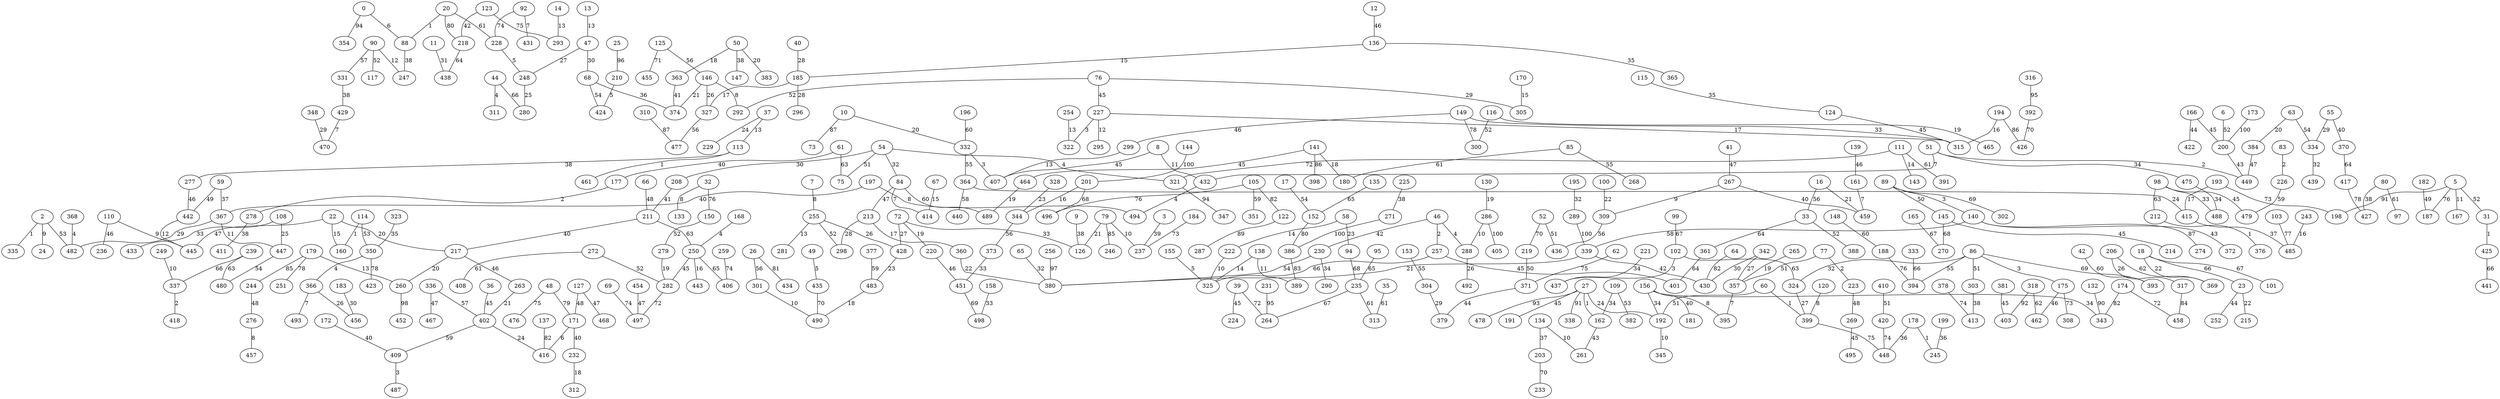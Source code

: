 graph {
  0 [label="0"];
  2 [label="2"];
  3 [label="3"];
  5 [label="5"];
  6 [label="6"];
  7 [label="7"];
  8 [label="8"];
  9 [label="9"];
  10 [label="10"];
  11 [label="11"];
  12 [label="12"];
  13 [label="13"];
  14 [label="14"];
  16 [label="16"];
  17 [label="17"];
  18 [label="18"];
  20 [label="20"];
  22 [label="22"];
  23 [label="23"];
  24 [label="24"];
  25 [label="25"];
  26 [label="26"];
  27 [label="27"];
  31 [label="31"];
  32 [label="32"];
  33 [label="33"];
  35 [label="35"];
  36 [label="36"];
  37 [label="37"];
  39 [label="39"];
  40 [label="40"];
  41 [label="41"];
  42 [label="42"];
  44 [label="44"];
  46 [label="46"];
  47 [label="47"];
  48 [label="48"];
  49 [label="49"];
  50 [label="50"];
  51 [label="51"];
  52 [label="52"];
  54 [label="54"];
  55 [label="55"];
  58 [label="58"];
  59 [label="59"];
  60 [label="60"];
  61 [label="61"];
  62 [label="62"];
  63 [label="63"];
  64 [label="64"];
  65 [label="65"];
  66 [label="66"];
  67 [label="67"];
  68 [label="68"];
  69 [label="69"];
  72 [label="72"];
  73 [label="73"];
  75 [label="75"];
  76 [label="76"];
  77 [label="77"];
  79 [label="79"];
  80 [label="80"];
  83 [label="83"];
  84 [label="84"];
  85 [label="85"];
  86 [label="86"];
  88 [label="88"];
  89 [label="89"];
  90 [label="90"];
  92 [label="92"];
  94 [label="94"];
  95 [label="95"];
  97 [label="97"];
  98 [label="98"];
  99 [label="99"];
  100 [label="100"];
  101 [label="101"];
  102 [label="102"];
  103 [label="103"];
  105 [label="105"];
  108 [label="108"];
  109 [label="109"];
  110 [label="110"];
  111 [label="111"];
  113 [label="113"];
  114 [label="114"];
  115 [label="115"];
  116 [label="116"];
  117 [label="117"];
  120 [label="120"];
  122 [label="122"];
  123 [label="123"];
  124 [label="124"];
  125 [label="125"];
  126 [label="126"];
  127 [label="127"];
  130 [label="130"];
  132 [label="132"];
  133 [label="133"];
  134 [label="134"];
  135 [label="135"];
  136 [label="136"];
  137 [label="137"];
  138 [label="138"];
  139 [label="139"];
  140 [label="140"];
  141 [label="141"];
  143 [label="143"];
  144 [label="144"];
  145 [label="145"];
  146 [label="146"];
  147 [label="147"];
  148 [label="148"];
  149 [label="149"];
  150 [label="150"];
  152 [label="152"];
  153 [label="153"];
  155 [label="155"];
  156 [label="156"];
  158 [label="158"];
  160 [label="160"];
  161 [label="161"];
  162 [label="162"];
  165 [label="165"];
  166 [label="166"];
  167 [label="167"];
  168 [label="168"];
  170 [label="170"];
  171 [label="171"];
  172 [label="172"];
  173 [label="173"];
  174 [label="174"];
  175 [label="175"];
  177 [label="177"];
  178 [label="178"];
  179 [label="179"];
  180 [label="180"];
  181 [label="181"];
  182 [label="182"];
  183 [label="183"];
  184 [label="184"];
  185 [label="185"];
  187 [label="187"];
  188 [label="188"];
  191 [label="191"];
  192 [label="192"];
  193 [label="193"];
  194 [label="194"];
  195 [label="195"];
  196 [label="196"];
  197 [label="197"];
  198 [label="198"];
  199 [label="199"];
  200 [label="200"];
  201 [label="201"];
  203 [label="203"];
  206 [label="206"];
  208 [label="208"];
  210 [label="210"];
  211 [label="211"];
  212 [label="212"];
  213 [label="213"];
  214 [label="214"];
  215 [label="215"];
  217 [label="217"];
  218 [label="218"];
  219 [label="219"];
  220 [label="220"];
  221 [label="221"];
  222 [label="222"];
  223 [label="223"];
  224 [label="224"];
  225 [label="225"];
  226 [label="226"];
  227 [label="227"];
  228 [label="228"];
  229 [label="229"];
  230 [label="230"];
  231 [label="231"];
  232 [label="232"];
  233 [label="233"];
  235 [label="235"];
  236 [label="236"];
  237 [label="237"];
  239 [label="239"];
  243 [label="243"];
  244 [label="244"];
  245 [label="245"];
  246 [label="246"];
  247 [label="247"];
  248 [label="248"];
  249 [label="249"];
  250 [label="250"];
  251 [label="251"];
  252 [label="252"];
  254 [label="254"];
  255 [label="255"];
  256 [label="256"];
  257 [label="257"];
  259 [label="259"];
  260 [label="260"];
  261 [label="261"];
  263 [label="263"];
  264 [label="264"];
  265 [label="265"];
  267 [label="267"];
  268 [label="268"];
  269 [label="269"];
  270 [label="270"];
  271 [label="271"];
  272 [label="272"];
  274 [label="274"];
  276 [label="276"];
  277 [label="277"];
  278 [label="278"];
  279 [label="279"];
  280 [label="280"];
  281 [label="281"];
  282 [label="282"];
  286 [label="286"];
  287 [label="287"];
  288 [label="288"];
  289 [label="289"];
  290 [label="290"];
  292 [label="292"];
  293 [label="293"];
  295 [label="295"];
  296 [label="296"];
  298 [label="298"];
  299 [label="299"];
  300 [label="300"];
  301 [label="301"];
  302 [label="302"];
  303 [label="303"];
  304 [label="304"];
  305 [label="305"];
  308 [label="308"];
  309 [label="309"];
  310 [label="310"];
  311 [label="311"];
  312 [label="312"];
  313 [label="313"];
  315 [label="315"];
  316 [label="316"];
  317 [label="317"];
  318 [label="318"];
  321 [label="321"];
  322 [label="322"];
  323 [label="323"];
  324 [label="324"];
  325 [label="325"];
  327 [label="327"];
  328 [label="328"];
  331 [label="331"];
  332 [label="332"];
  333 [label="333"];
  334 [label="334"];
  335 [label="335"];
  336 [label="336"];
  337 [label="337"];
  338 [label="338"];
  339 [label="339"];
  342 [label="342"];
  343 [label="343"];
  344 [label="344"];
  345 [label="345"];
  347 [label="347"];
  348 [label="348"];
  350 [label="350"];
  351 [label="351"];
  354 [label="354"];
  357 [label="357"];
  360 [label="360"];
  361 [label="361"];
  363 [label="363"];
  364 [label="364"];
  365 [label="365"];
  366 [label="366"];
  367 [label="367"];
  368 [label="368"];
  369 [label="369"];
  370 [label="370"];
  371 [label="371"];
  372 [label="372"];
  373 [label="373"];
  374 [label="374"];
  376 [label="376"];
  377 [label="377"];
  378 [label="378"];
  379 [label="379"];
  380 [label="380"];
  381 [label="381"];
  382 [label="382"];
  383 [label="383"];
  384 [label="384"];
  386 [label="386"];
  388 [label="388"];
  389 [label="389"];
  391 [label="391"];
  392 [label="392"];
  393 [label="393"];
  394 [label="394"];
  395 [label="395"];
  398 [label="398"];
  399 [label="399"];
  401 [label="401"];
  402 [label="402"];
  403 [label="403"];
  405 [label="405"];
  406 [label="406"];
  407 [label="407"];
  408 [label="408"];
  409 [label="409"];
  410 [label="410"];
  411 [label="411"];
  413 [label="413"];
  414 [label="414"];
  415 [label="415"];
  416 [label="416"];
  417 [label="417"];
  418 [label="418"];
  420 [label="420"];
  422 [label="422"];
  423 [label="423"];
  424 [label="424"];
  425 [label="425"];
  426 [label="426"];
  427 [label="427"];
  428 [label="428"];
  429 [label="429"];
  430 [label="430"];
  431 [label="431"];
  432 [label="432"];
  433 [label="433"];
  434 [label="434"];
  435 [label="435"];
  436 [label="436"];
  437 [label="437"];
  438 [label="438"];
  439 [label="439"];
  440 [label="440"];
  441 [label="441"];
  442 [label="442"];
  443 [label="443"];
  445 [label="445"];
  447 [label="447"];
  448 [label="448"];
  449 [label="449"];
  451 [label="451"];
  452 [label="452"];
  454 [label="454"];
  455 [label="455"];
  456 [label="456"];
  457 [label="457"];
  458 [label="458"];
  459 [label="459"];
  461 [label="461"];
  462 [label="462"];
  464 [label="464"];
  465 [label="465"];
  467 [label="467"];
  468 [label="468"];
  470 [label="470"];
  475 [label="475"];
  476 [label="476"];
  477 [label="477"];
  478 [label="478"];
  479 [label="479"];
  480 [label="480"];
  482 [label="482"];
  483 [label="483"];
  485 [label="485"];
  487 [label="487"];
  488 [label="488"];
  489 [label="489"];
  490 [label="490"];
  492 [label="492"];
  493 [label="493"];
  494 [label="494"];
  495 [label="495"];
  496 [label="496"];
  497 [label="497"];
  498 [label="498"];
  0 -- 88 [label="6"];
  0 -- 354 [label="94"];
  2 -- 482 [label="53"];
  2 -- 24 [label="9"];
  2 -- 335 [label="1"];
  3 -- 237 [label="39"];
  5 -- 167 [label="11"];
  5 -- 187 [label="76"];
  5 -- 31 [label="52"];
  5 -- 198 [label="91"];
  6 -- 200 [label="52"];
  7 -- 255 [label="8"];
  8 -- 407 [label="45"];
  8 -- 432 [label="11"];
  9 -- 126 [label="38"];
  10 -- 73 [label="87"];
  10 -- 332 [label="20"];
  11 -- 438 [label="31"];
  12 -- 136 [label="46"];
  13 -- 47 [label="13"];
  14 -- 293 [label="13"];
  16 -- 33 [label="56"];
  16 -- 459 [label="21"];
  17 -- 152 [label="54"];
  18 -- 369 [label="22"];
  18 -- 23 [label="66"];
  18 -- 101 [label="67"];
  20 -- 218 [label="80"];
  20 -- 228 [label="61"];
  20 -- 88 [label="1"];
  22 -- 160 [label="15"];
  22 -- 217 [label="20"];
  22 -- 445 [label="47"];
  23 -- 252 [label="44"];
  23 -- 215 [label="22"];
  25 -- 210 [label="96"];
  26 -- 434 [label="81"];
  26 -- 301 [label="56"];
  27 -- 192 [label="24"];
  27 -- 191 [label="45"];
  27 -- 162 [label="1"];
  27 -- 478 [label="93"];
  27 -- 338 [label="91"];
  31 -- 425 [label="1"];
  32 -- 133 [label="8"];
  32 -- 150 [label="76"];
  33 -- 388 [label="52"];
  33 -- 361 [label="64"];
  35 -- 313 [label="61"];
  36 -- 402 [label="45"];
  37 -- 229 [label="24"];
  37 -- 113 [label="13"];
  39 -- 224 [label="45"];
  39 -- 264 [label="72"];
  40 -- 185 [label="28"];
  41 -- 267 [label="47"];
  42 -- 393 [label="60"];
  44 -- 311 [label="4"];
  44 -- 280 [label="66"];
  46 -- 257 [label="2"];
  46 -- 288 [label="4"];
  46 -- 230 [label="42"];
  47 -- 68 [label="30"];
  47 -- 248 [label="27"];
  48 -- 171 [label="79"];
  48 -- 476 [label="75"];
  49 -- 435 [label="5"];
  50 -- 147 [label="38"];
  50 -- 363 [label="18"];
  50 -- 383 [label="20"];
  51 -- 449 [label="2"];
  51 -- 475 [label="34"];
  51 -- 432 [label="7"];
  52 -- 436 [label="51"];
  52 -- 219 [label="70"];
  54 -- 84 [label="32"];
  54 -- 321 [label="4"];
  54 -- 75 [label="51"];
  54 -- 208 [label="30"];
  55 -- 370 [label="40"];
  55 -- 334 [label="29"];
  58 -- 94 [label="23"];
  58 -- 222 [label="14"];
  59 -- 442 [label="49"];
  59 -- 367 [label="37"];
  60 -- 399 [label="1"];
  60 -- 192 [label="51"];
  61 -- 75 [label="63"];
  61 -- 177 [label="40"];
  62 -- 371 [label="75"];
  63 -- 384 [label="20"];
  63 -- 334 [label="54"];
  64 -- 430 [label="82"];
  65 -- 380 [label="32"];
  66 -- 211 [label="48"];
  67 -- 414 [label="15"];
  68 -- 374 [label="36"];
  68 -- 424 [label="54"];
  69 -- 497 [label="74"];
  72 -- 220 [label="19"];
  72 -- 428 [label="27"];
  72 -- 126 [label="33"];
  76 -- 227 [label="45"];
  76 -- 292 [label="52"];
  76 -- 305 [label="29"];
  77 -- 223 [label="2"];
  77 -- 357 [label="51"];
  79 -- 126 [label="21"];
  79 -- 246 [label="85"];
  79 -- 237 [label="10"];
  80 -- 97 [label="61"];
  80 -- 427 [label="38"];
  83 -- 226 [label="2"];
  84 -- 489 [label="60"];
  84 -- 414 [label="7"];
  84 -- 213 [label="47"];
  85 -- 180 [label="61"];
  85 -- 268 [label="55"];
  86 -- 394 [label="55"];
  86 -- 393 [label="69"];
  86 -- 303 [label="51"];
  86 -- 324 [label="32"];
  86 -- 175 [label="3"];
  88 -- 247 [label="38"];
  89 -- 302 [label="69"];
  89 -- 140 [label="3"];
  89 -- 145 [label="50"];
  90 -- 117 [label="52"];
  90 -- 331 [label="57"];
  90 -- 247 [label="12"];
  92 -- 431 [label="7"];
  92 -- 228 [label="74"];
  94 -- 235 [label="68"];
  95 -- 235 [label="65"];
  98 -- 212 [label="63"];
  98 -- 488 [label="33"];
  98 -- 479 [label="45"];
  99 -- 102 [label="67"];
  100 -- 309 [label="22"];
  102 -- 437 [label="3"];
  102 -- 324 [label="63"];
  103 -- 485 [label="77"];
  105 -- 496 [label="76"];
  105 -- 122 [label="82"];
  105 -- 351 [label="59"];
  108 -- 433 [label="33"];
  108 -- 447 [label="25"];
  109 -- 382 [label="53"];
  109 -- 162 [label="34"];
  110 -- 445 [label="9"];
  110 -- 236 [label="46"];
  111 -- 391 [label="61"];
  111 -- 321 [label="72"];
  111 -- 143 [label="14"];
  113 -- 461 [label="1"];
  113 -- 277 [label="38"];
  114 -- 160 [label="1"];
  114 -- 350 [label="53"];
  115 -- 124 [label="35"];
  116 -- 300 [label="52"];
  116 -- 465 [label="19"];
  120 -- 399 [label="8"];
  122 -- 287 [label="89"];
  123 -- 218 [label="42"];
  123 -- 293 [label="75"];
  124 -- 315 [label="45"];
  125 -- 455 [label="71"];
  125 -- 146 [label="56"];
  127 -- 171 [label="48"];
  127 -- 468 [label="47"];
  130 -- 286 [label="19"];
  132 -- 343 [label="90"];
  134 -- 203 [label="37"];
  134 -- 261 [label="10"];
  135 -- 152 [label="65"];
  136 -- 185 [label="15"];
  136 -- 365 [label="35"];
  137 -- 416 [label="82"];
  138 -- 389 [label="11"];
  138 -- 325 [label="14"];
  139 -- 161 [label="46"];
  140 -- 339 [label="58"];
  140 -- 274 [label="87"];
  140 -- 372 [label="43"];
  141 -- 398 [label="86"];
  141 -- 180 [label="18"];
  141 -- 464 [label="45"];
  144 -- 201 [label="100"];
  145 -- 270 [label="68"];
  145 -- 214 [label="45"];
  146 -- 327 [label="26"];
  146 -- 292 [label="8"];
  146 -- 374 [label="21"];
  148 -- 188 [label="60"];
  149 -- 300 [label="78"];
  149 -- 299 [label="46"];
  149 -- 315 [label="33"];
  150 -- 279 [label="52"];
  152 -- 386 [label="80"];
  153 -- 304 [label="55"];
  155 -- 325 [label="5"];
  156 -- 181 [label="40"];
  156 -- 343 [label="34"];
  156 -- 395 [label="8"];
  156 -- 192 [label="34"];
  158 -- 498 [label="33"];
  161 -- 459 [label="7"];
  162 -- 261 [label="43"];
  165 -- 270 [label="67"];
  166 -- 422 [label="44"];
  166 -- 200 [label="45"];
  168 -- 250 [label="4"];
  170 -- 305 [label="15"];
  171 -- 416 [label="6"];
  171 -- 232 [label="40"];
  172 -- 409 [label="40"];
  173 -- 200 [label="100"];
  174 -- 458 [label="72"];
  174 -- 343 [label="82"];
  175 -- 308 [label="73"];
  175 -- 462 [label="46"];
  177 -- 278 [label="2"];
  178 -- 245 [label="1"];
  178 -- 448 [label="36"];
  179 -- 251 [label="78"];
  179 -- 244 [label="85"];
  179 -- 260 [label="13"];
  182 -- 187 [label="49"];
  183 -- 456 [label="30"];
  184 -- 237 [label="73"];
  185 -- 327 [label="17"];
  185 -- 296 [label="28"];
  188 -- 394 [label="76"];
  192 -- 345 [label="10"];
  193 -- 415 [label="17"];
  193 -- 198 [label="73"];
  194 -- 315 [label="16"];
  194 -- 426 [label="86"];
  195 -- 289 [label="32"];
  196 -- 332 [label="60"];
  197 -- 367 [label="40"];
  197 -- 494 [label="8"];
  199 -- 245 [label="36"];
  200 -- 449 [label="43"];
  201 -- 344 [label="16"];
  201 -- 496 [label="68"];
  203 -- 233 [label="70"];
  206 -- 317 [label="26"];
  206 -- 369 [label="62"];
  208 -- 211 [label="41"];
  210 -- 424 [label="5"];
  211 -- 250 [label="63"];
  211 -- 217 [label="40"];
  212 -- 376 [label="1"];
  213 -- 360 [label="17"];
  213 -- 298 [label="28"];
  217 -- 260 [label="20"];
  217 -- 263 [label="46"];
  218 -- 438 [label="64"];
  219 -- 371 [label="50"];
  220 -- 451 [label="46"];
  221 -- 437 [label="34"];
  222 -- 325 [label="10"];
  223 -- 269 [label="48"];
  225 -- 271 [label="38"];
  226 -- 479 [label="59"];
  227 -- 295 [label="12"];
  227 -- 322 [label="3"];
  227 -- 315 [label="17"];
  228 -- 248 [label="5"];
  230 -- 290 [label="34"];
  230 -- 380 [label="54"];
  231 -- 264 [label="95"];
  232 -- 312 [label="18"];
  235 -- 264 [label="67"];
  235 -- 313 [label="61"];
  239 -- 337 [label="66"];
  239 -- 480 [label="63"];
  243 -- 485 [label="16"];
  244 -- 276 [label="48"];
  248 -- 280 [label="25"];
  249 -- 337 [label="10"];
  250 -- 406 [label="65"];
  250 -- 282 [label="45"];
  250 -- 443 [label="16"];
  254 -- 322 [label="13"];
  255 -- 298 [label="52"];
  255 -- 281 [label="13"];
  255 -- 428 [label="26"];
  256 -- 380 [label="97"];
  257 -- 325 [label="66"];
  257 -- 401 [label="45"];
  259 -- 406 [label="74"];
  260 -- 452 [label="98"];
  263 -- 402 [label="21"];
  265 -- 357 [label="19"];
  267 -- 459 [label="40"];
  267 -- 309 [label="9"];
  269 -- 495 [label="45"];
  271 -- 386 [label="100"];
  272 -- 408 [label="61"];
  272 -- 282 [label="52"];
  276 -- 457 [label="8"];
  277 -- 442 [label="46"];
  278 -- 411 [label="38"];
  279 -- 282 [label="19"];
  282 -- 497 [label="72"];
  286 -- 405 [label="100"];
  286 -- 288 [label="10"];
  288 -- 492 [label="26"];
  289 -- 339 [label="100"];
  299 -- 407 [label="13"];
  301 -- 490 [label="10"];
  303 -- 413 [label="38"];
  304 -- 379 [label="29"];
  309 -- 436 [label="56"];
  310 -- 477 [label="87"];
  316 -- 392 [label="95"];
  317 -- 458 [label="84"];
  318 -- 462 [label="62"];
  318 -- 403 [label="92"];
  321 -- 347 [label="94"];
  323 -- 350 [label="35"];
  324 -- 399 [label="27"];
  327 -- 477 [label="56"];
  328 -- 344 [label="23"];
  331 -- 429 [label="38"];
  332 -- 364 [label="55"];
  332 -- 407 [label="3"];
  333 -- 394 [label="66"];
  334 -- 439 [label="32"];
  336 -- 402 [label="57"];
  336 -- 467 [label="47"];
  337 -- 418 [label="2"];
  339 -- 380 [label="21"];
  339 -- 430 [label="42"];
  342 -- 357 [label="27"];
  342 -- 430 [label="30"];
  344 -- 373 [label="56"];
  348 -- 470 [label="29"];
  350 -- 366 [label="4"];
  350 -- 423 [label="78"];
  357 -- 395 [label="7"];
  360 -- 380 [label="22"];
  361 -- 401 [label="64"];
  363 -- 374 [label="41"];
  364 -- 440 [label="58"];
  364 -- 415 [label="24"];
  366 -- 456 [label="26"];
  366 -- 493 [label="7"];
  367 -- 482 [label="29"];
  367 -- 447 [label="11"];
  368 -- 482 [label="4"];
  370 -- 417 [label="64"];
  371 -- 379 [label="44"];
  373 -- 451 [label="33"];
  377 -- 483 [label="59"];
  378 -- 413 [label="74"];
  381 -- 403 [label="45"];
  384 -- 449 [label="47"];
  386 -- 389 [label="83"];
  392 -- 426 [label="70"];
  399 -- 448 [label="75"];
  402 -- 409 [label="59"];
  402 -- 416 [label="24"];
  409 -- 487 [label="3"];
  410 -- 420 [label="51"];
  415 -- 485 [label="37"];
  417 -- 427 [label="78"];
  420 -- 448 [label="74"];
  425 -- 441 [label="66"];
  428 -- 483 [label="23"];
  429 -- 470 [label="7"];
  432 -- 494 [label="4"];
  435 -- 490 [label="70"];
  442 -- 445 [label="12"];
  447 -- 480 [label="54"];
  451 -- 498 [label="69"];
  454 -- 497 [label="47"];
  464 -- 489 [label="19"];
  475 -- 488 [label="34"];
  483 -- 490 [label="18"];
}